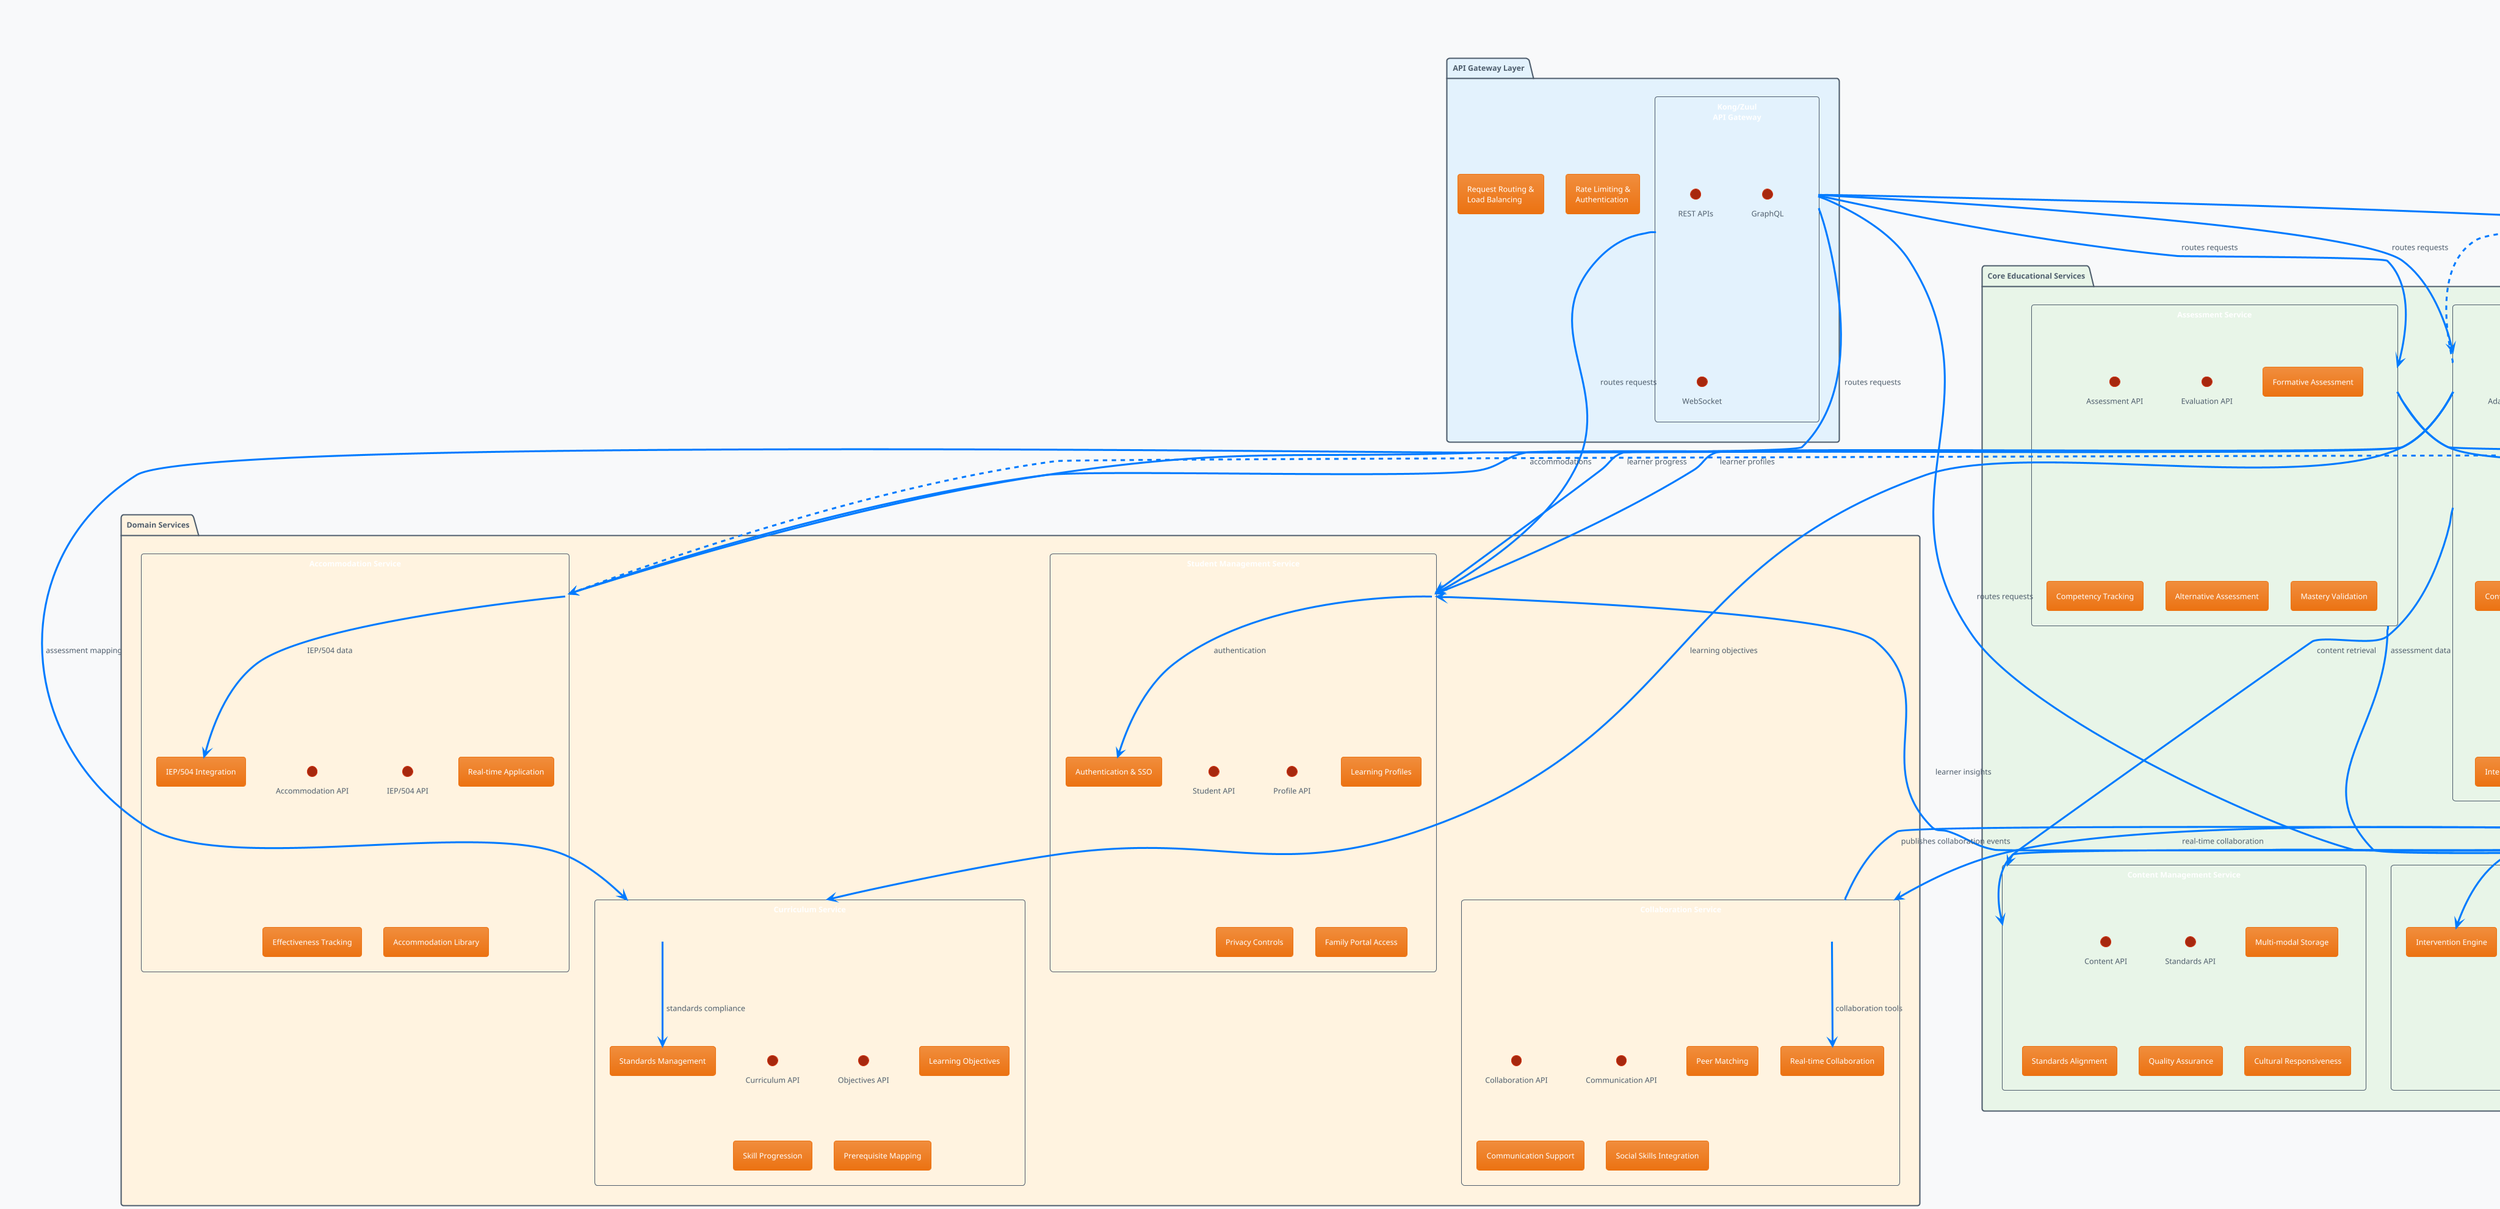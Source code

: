 @startuml EvalPoint Microservices Architecture
!theme aws-orange

title EvalPoint - Microservices Architecture\nDomain-Driven Design with Educational Bounded Contexts

skinparam backgroundColor #f8f9fa
skinparam componentStyle rectangle
skinparam rectangleBackgroundColor #ffffff
skinparam rectangleBorderColor #6c757d
skinparam arrowColor #007bff

' API Gateway
package "API Gateway Layer" as api_gateway #e3f2fd {
  component "Kong/Zuul\nAPI Gateway" as gateway {
    interface "REST APIs" as rest_api
    interface "GraphQL" as graphql_api
    interface "WebSocket" as websocket_api
  }
  
  component "Rate Limiting &\nAuthentication" as rate_limit
  component "Request Routing &\nLoad Balancing" as routing
}

' Core Educational Services
package "Core Educational Services" as core_services #e8f5e8 {
  
  component "Learning Engine Service" as learning_engine {
    interface "Adaptive Content API" as content_api
    interface "Learning Path API" as path_api
    interface "Progress Tracking API" as progress_api
    
    component "Content Adaptation" as adaptation
    component "Path Optimization" as path_opt
    component "Cognitive Load Mgmt" as cognitive_load
    component "Interest Integration" as interests
  }
  
  component "Assessment Service" as assessment {
    interface "Assessment API" as assessment_api
    interface "Evaluation API" as eval_api
    
    component "Formative Assessment" as formative
    component "Competency Tracking" as competency
    component "Alternative Assessment" as alternative
    component "Mastery Validation" as mastery
  }
  
  component "Analytics Service" as analytics {
    interface "Analytics API" as analytics_api
    interface "Reporting API" as reporting_api
    
    component "Real-time Analytics" as realtime_analytics
    component "Predictive Modeling" as predictive
    component "Intervention Engine" as intervention
    component "Pattern Recognition" as patterns
  }
  
  component "Content Management Service" as content_mgmt {
    interface "Content API" as content_mgmt_api
    interface "Standards API" as standards_api
    
    component "Multi-modal Storage" as multimodal
    component "Standards Alignment" as standards
    component "Quality Assurance" as qa
    component "Cultural Responsiveness" as cultural
  }
}

' Domain Services
package "Domain Services" as domain_services #fff3e0 {
  
  component "Student Management Service" as student_mgmt {
    interface "Student API" as student_api
    interface "Profile API" as profile_api
    
    component "Authentication & SSO" as auth
    component "Learning Profiles" as profiles
    component "Privacy Controls" as privacy
    component "Family Portal Access" as family_access
  }
  
  component "Accommodation Service" as accommodation {
    interface "Accommodation API" as accommodation_api
    interface "IEP/504 API" as iep_api
    
    component "IEP/504 Integration" as iep_integration
    component "Real-time Application" as realtime_accommodation
    component "Effectiveness Tracking" as effectiveness
    component "Accommodation Library" as acc_library
  }
  
  component "Collaboration Service" as collaboration {
    interface "Collaboration API" as collaboration_api
    interface "Communication API" as communication_api
    
    component "Peer Matching" as peer_matching
    component "Real-time Collaboration" as realtime_collab
    component "Communication Support" as comm_support
    component "Social Skills Integration" as social_skills
  }
  
  component "Curriculum Service" as curriculum {
    interface "Curriculum API" as curriculum_api
    interface "Objectives API" as objectives_api
    
    component "Learning Objectives" as objectives
    component "Skill Progression" as skill_progression
    component "Prerequisite Mapping" as prerequisites
    component "Standards Management" as standards_mgmt
  }
}

' AI/ML Services
package "AI/ML Services" as ml_services #f3e5f5 {
  
  component "Personalization Engine" as personalization {
    interface "Personalization API" as personalization_api
    
    component "Learning Path ML" as path_ml
    component "Content Recommendation" as content_rec
    component "Difficulty Adaptation" as difficulty_adapt
    component "A/B Testing Framework" as ab_testing
  }
  
  component "Bias Detection Service" as bias_detection {
    interface "Bias Detection API" as bias_api
    
    component "Assessment Bias Detection" as assessment_bias
    component "Algorithmic Fairness" as fairness
    component "Demographic Analysis" as demographic
    component "Mitigation Strategies" as mitigation
  }
  
  component "Predictive Analytics" as predictive_analytics {
    interface "Prediction API" as prediction_api
    
    component "At-Risk Identification" as at_risk
    component "Learning Trajectory" as trajectory
    component "Outcome Prediction" as outcome_pred
    component "Intervention Triggers" as intervention_triggers
  }
}

' Integration Services
package "Integration Services" as integration_services #f5f5f5 {
  
  component "LMS Integration Service" as lms_integration {
    interface "LMS API" as lms_api
    
    component "Canvas Integration" as canvas_int
    component "Google Classroom" as google_int
    component "LTI Compliance" as lti
    component "Grade Passback" as grade_passback
  }
  
  component "SIS Integration Service" as sis_integration {
    interface "SIS API" as sis_api
    
    component "PowerSchool Connector" as powerschool_conn
    component "Roster Sync" as roster_sync
    component "Demographic Sync" as demographic_sync
    component "Data Mapping" as data_mapping
  }
  
  component "Assistive Technology Service" as at_service {
    interface "AT API" as at_api
    
    component "Screen Reader Support" as screen_reader
    component "Voice Recognition" as voice_rec
    component "Switch Access" as switch_access
    component "Eye Tracking" as eye_tracking
  }
}

' Support Services
package "Support Services" as support_services #f0f0f0 {
  
  component "Notification Service" as notification {
    interface "Notification API" as notification_api
    
    component "Email Notifications" as email_notif
    component "Push Notifications" as push_notif
    component "In-App Messaging" as in_app_msg
    component "Family Communications" as family_comm
  }
  
  component "Audit & Logging Service" as audit {
    interface "Audit API" as audit_api
    
    component "Compliance Logging" as compliance_log
    component "Security Audit" as security_audit
    component "Learning Analytics Log" as analytics_log
    component "Privacy Audit Trail" as privacy_audit
  }
  
  component "Configuration Service" as config {
    interface "Config API" as config_api
    
    component "Feature Flags" as feature_flags
    component "Environment Config" as env_config
    component "A/B Test Config" as ab_config
    component "Accessibility Settings" as accessibility_config
  }
}

' Message Queue System
package "Event Streaming & Messaging" as messaging #e1f5fe {
  component "Apache Kafka" as kafka {
    queue "Learning Events" as learning_events
    queue "Assessment Events" as assessment_events
    queue "Collaboration Events" as collaboration_events
    queue "Analytics Events" as analytics_events
  }
  
  component "Redis Pub/Sub" as redis_pubsub {
    queue "Real-time Updates" as realtime_updates
    queue "Cache Invalidation" as cache_invalidation
  }
}

' External Integrations
cloud "External Systems" as external {
  component "Canvas LMS" as canvas_external
  component "Google Classroom" as google_external
  component "PowerSchool SIS" as powerschool_external
  component "Assessment Platforms" as assessment_external
  component "Assistive Technologies" as at_external
}

' API Gateway connections
gateway --> learning_engine : routes requests
gateway --> assessment : routes requests
gateway --> analytics : routes requests
gateway --> content_mgmt : routes requests
gateway --> student_mgmt : routes requests
gateway --> accommodation : routes requests

' Core service interactions
learning_engine --> personalization : ML recommendations
learning_engine --> content_mgmt : content retrieval
learning_engine --> curriculum : learning objectives
learning_engine --> student_mgmt : learner profiles
learning_engine --> accommodation : accommodations

assessment --> bias_detection : bias analysis
assessment --> analytics : assessment data
assessment --> student_mgmt : learner progress
assessment --> curriculum : assessment mapping

analytics --> predictive_analytics : ML predictions
analytics --> kafka : publishes events
analytics --> student_mgmt : learner insights

' Domain service interactions
student_mgmt --> auth : authentication
accommodation --> iep_integration : IEP/504 data
collaboration --> realtime_collab : collaboration tools
curriculum --> standards_mgmt : standards compliance

' ML service interactions
personalization --> kafka : learning events
bias_detection --> audit : bias reports
predictive_analytics --> intervention : triggers interventions

' Integration service interactions
lms_integration --> canvas_external : LMS sync
sis_integration --> powerschool_external : student data
at_service --> at_external : assistive tech

' Event flows
learning_engine --> kafka : publishes learning events
assessment --> kafka : publishes assessment events
collaboration --> kafka : publishes collaboration events
analytics --> kafka : publishes analytics events

kafka --> analytics : consumes all events
kafka --> personalization : consumes learning events
kafka --> bias_detection : consumes assessment events

' Real-time updates
redis_pubsub --> learning_engine : real-time adaptations
redis_pubsub --> collaboration : real-time collaboration
redis_pubsub --> analytics : real-time dashboards

' Support service connections
notification --> kafka : event-driven notifications
audit --> kafka : audit trail events
config --> feature_flags : feature management

' Notes
note right of learning_engine : Real-time adaptation\nwith cognitive load management
note right of accommodation : Automatic accommodation\napplication from IEP/504
note right of bias_detection : Continuous algorithmic\nfairness monitoring
note right of personalization : ML-driven personalization\nwith A/B testing
note bottom of kafka : Event-driven architecture\nfor real-time responsiveness

@enduml
